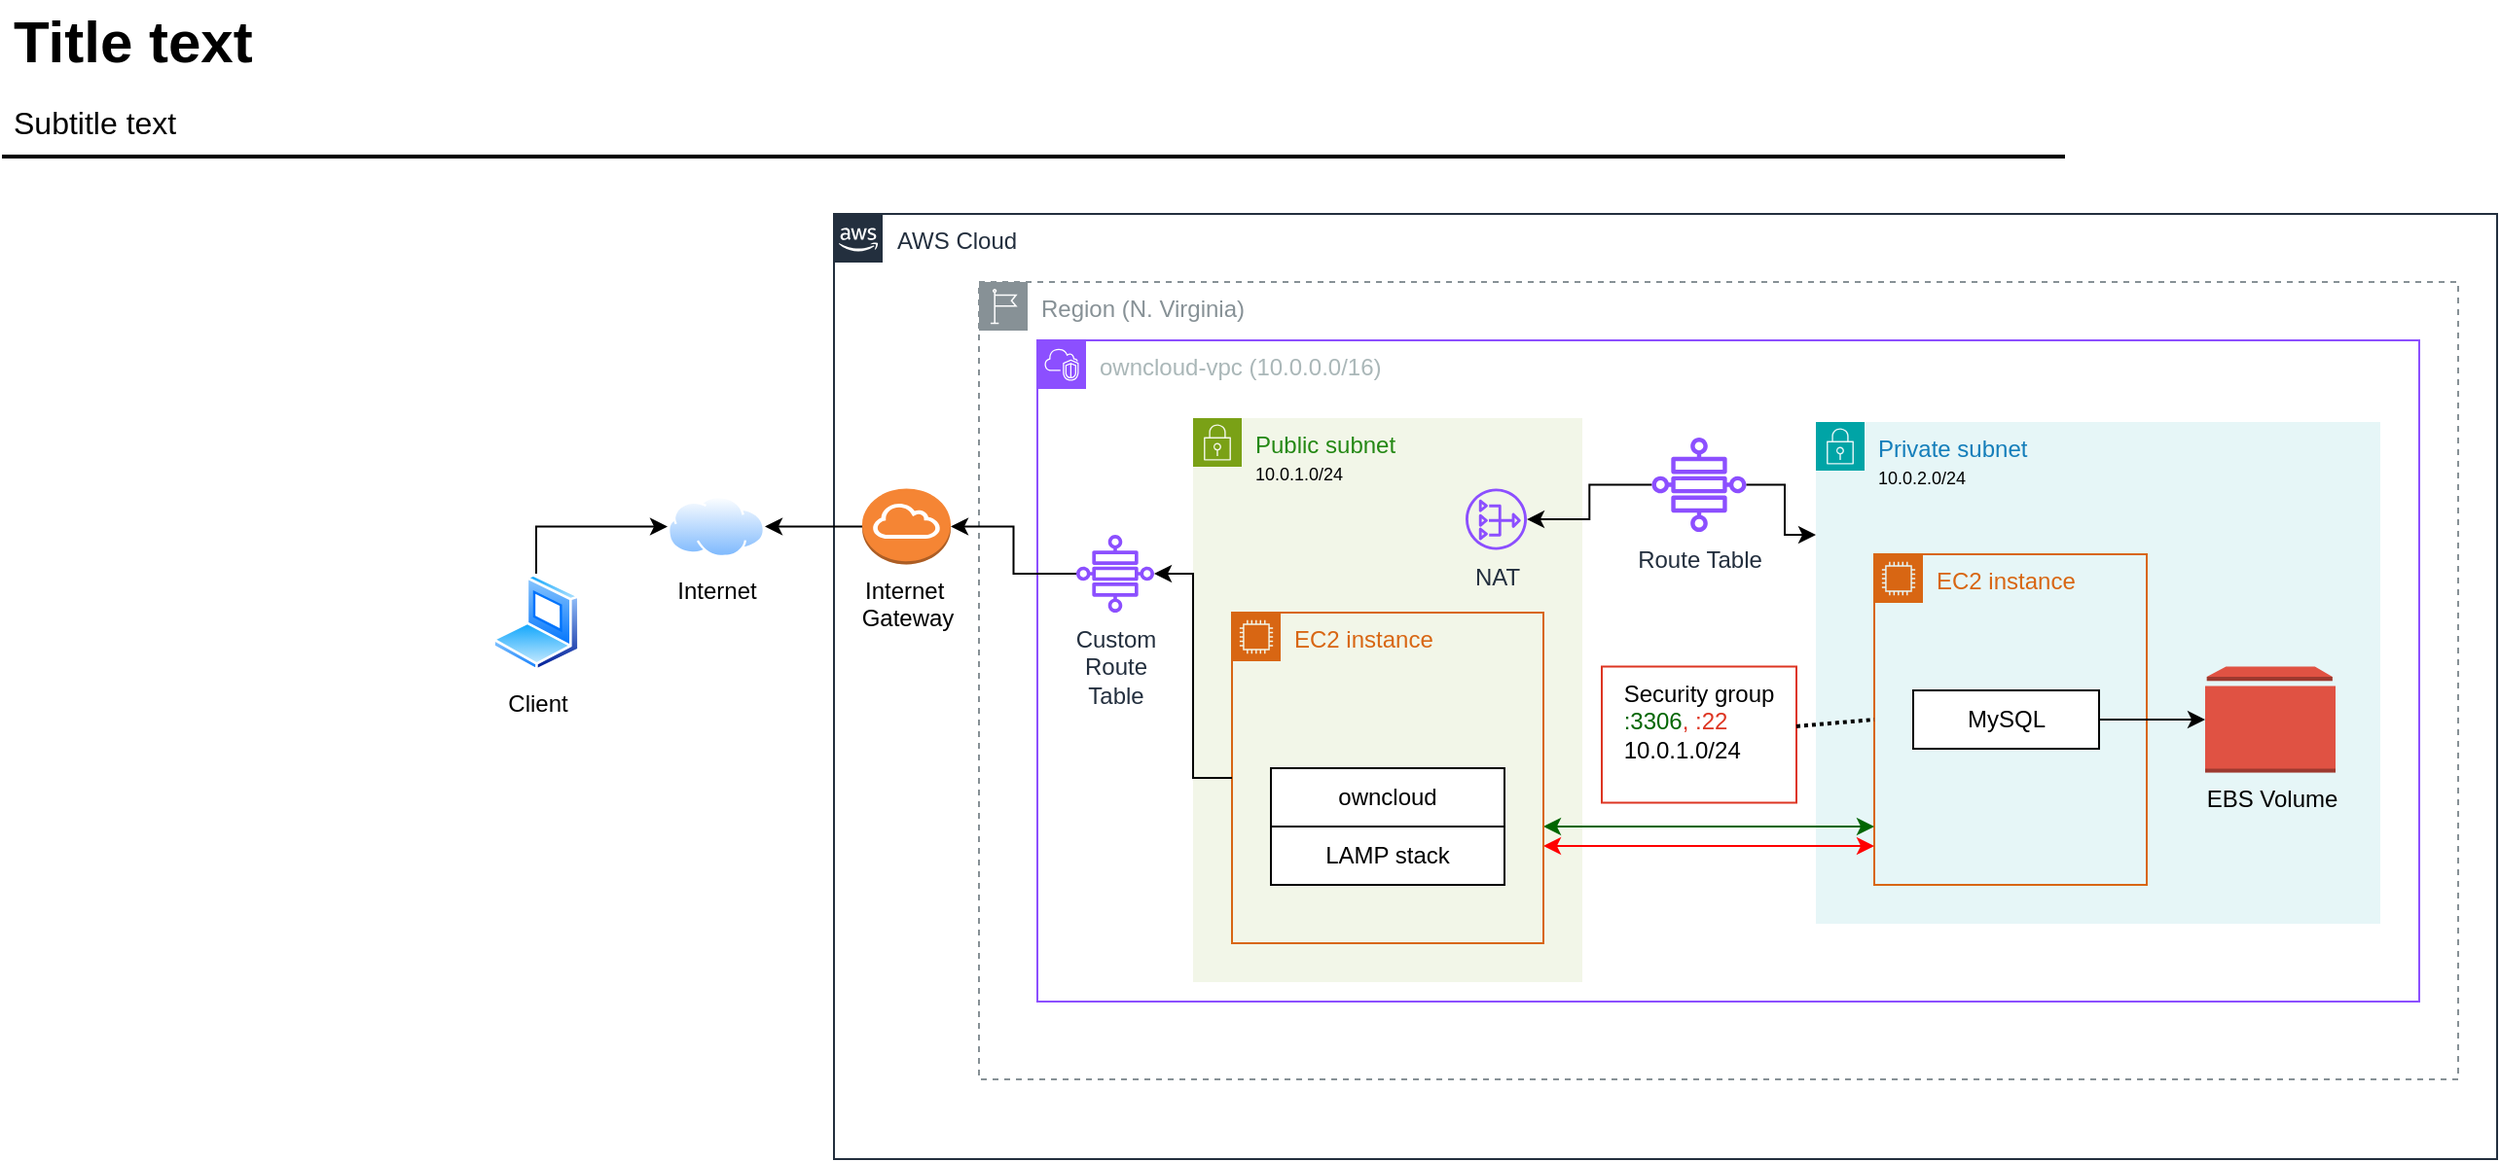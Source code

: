 <mxfile version="26.0.2">
  <diagram id="Ht1M8jgEwFfnCIfOTk4-" name="Page-1">
    <mxGraphModel dx="1005" dy="685" grid="1" gridSize="10" guides="1" tooltips="1" connect="1" arrows="1" fold="1" page="1" pageScale="1" pageWidth="827" pageHeight="1169" math="0" shadow="0">
      <root>
        <mxCell id="0" />
        <mxCell id="1" parent="0" />
        <mxCell id="d1_RvUvYbC9fA-ZULbNM-6" value="Region (N. Virginia)" style="sketch=0;outlineConnect=0;gradientColor=none;html=1;whiteSpace=wrap;fontSize=12;fontStyle=0;shape=mxgraph.aws4.group;grIcon=mxgraph.aws4.group_region;strokeColor=#879196;fillColor=none;verticalAlign=top;align=left;spacingLeft=30;fontColor=#879196;dashed=1;" parent="1" vertex="1">
          <mxGeometry x="510" y="210" width="760" height="410" as="geometry" />
        </mxCell>
        <mxCell id="XTl-UQulXQObpidPsAFW-14" value="&lt;div&gt;Public subnet&lt;/div&gt;&lt;div&gt;&lt;font color=&quot;#000000&quot; style=&quot;font-size: 9px;&quot;&gt;10.0.1.0/24&lt;/font&gt;&lt;br&gt;&lt;/div&gt;" style="points=[[0,0],[0.25,0],[0.5,0],[0.75,0],[1,0],[1,0.25],[1,0.5],[1,0.75],[1,1],[0.75,1],[0.5,1],[0.25,1],[0,1],[0,0.75],[0,0.5],[0,0.25]];outlineConnect=0;gradientColor=none;html=1;whiteSpace=wrap;fontSize=12;fontStyle=0;container=1;pointerEvents=0;collapsible=0;recursiveResize=0;shape=mxgraph.aws4.group;grIcon=mxgraph.aws4.group_security_group;grStroke=0;strokeColor=#7AA116;fillColor=#F2F6E8;verticalAlign=top;align=left;spacingLeft=30;fontColor=#248814;dashed=0;" parent="1" vertex="1">
          <mxGeometry x="620" y="280" width="200" height="290" as="geometry" />
        </mxCell>
        <mxCell id="XTl-UQulXQObpidPsAFW-16" value="owncloud-vpc (10.0.0.0/16)" style="points=[[0,0],[0.25,0],[0.5,0],[0.75,0],[1,0],[1,0.25],[1,0.5],[1,0.75],[1,1],[0.75,1],[0.5,1],[0.25,1],[0,1],[0,0.75],[0,0.5],[0,0.25]];outlineConnect=0;gradientColor=none;html=1;whiteSpace=wrap;fontSize=12;fontStyle=0;container=1;pointerEvents=0;collapsible=0;recursiveResize=0;shape=mxgraph.aws4.group;grIcon=mxgraph.aws4.group_vpc2;strokeColor=#8C4FFF;fillColor=none;verticalAlign=top;align=left;spacingLeft=30;fontColor=#AAB7B8;dashed=0;" parent="1" vertex="1">
          <mxGeometry x="540" y="240" width="710" height="340" as="geometry" />
        </mxCell>
        <mxCell id="XTl-UQulXQObpidPsAFW-15" value="&lt;div&gt;Private subnet&lt;/div&gt;&lt;div&gt;&lt;font color=&quot;#000000&quot; style=&quot;font-size: 9px;&quot;&gt;10.0.2.0/24&lt;/font&gt;&lt;/div&gt;" style="points=[[0,0],[0.25,0],[0.5,0],[0.75,0],[1,0],[1,0.25],[1,0.5],[1,0.75],[1,1],[0.75,1],[0.5,1],[0.25,1],[0,1],[0,0.75],[0,0.5],[0,0.25]];outlineConnect=0;gradientColor=none;html=1;whiteSpace=wrap;fontSize=12;fontStyle=0;container=1;pointerEvents=0;collapsible=0;recursiveResize=0;shape=mxgraph.aws4.group;grIcon=mxgraph.aws4.group_security_group;grStroke=0;strokeColor=#00A4A6;fillColor=#E6F6F7;verticalAlign=top;align=left;spacingLeft=30;fontColor=#147EBA;dashed=0;" parent="XTl-UQulXQObpidPsAFW-16" vertex="1">
          <mxGeometry x="400" y="42" width="290" height="258" as="geometry" />
        </mxCell>
        <mxCell id="d1_RvUvYbC9fA-ZULbNM-3" value="EC2 instance" style="points=[[0,0],[0.25,0],[0.5,0],[0.75,0],[1,0],[1,0.25],[1,0.5],[1,0.75],[1,1],[0.75,1],[0.5,1],[0.25,1],[0,1],[0,0.75],[0,0.5],[0,0.25]];outlineConnect=0;gradientColor=none;html=1;whiteSpace=wrap;fontSize=12;fontStyle=0;container=1;pointerEvents=0;collapsible=0;recursiveResize=0;shape=mxgraph.aws4.group;grIcon=mxgraph.aws4.group_ec2_instance_contents;strokeColor=#D86613;fillColor=none;verticalAlign=top;align=left;spacingLeft=30;fontColor=#D86613;dashed=0;" parent="XTl-UQulXQObpidPsAFW-15" vertex="1">
          <mxGeometry x="30" y="68" width="140" height="170" as="geometry" />
        </mxCell>
        <mxCell id="YBMEygYE3PIorwjsRXTh-6" value="" style="endArrow=classic;startArrow=classic;html=1;rounded=0;strokeColor=#006600;" parent="XTl-UQulXQObpidPsAFW-16" edge="1">
          <mxGeometry width="50" height="50" relative="1" as="geometry">
            <mxPoint x="260" y="250" as="sourcePoint" />
            <mxPoint x="430" y="250" as="targetPoint" />
          </mxGeometry>
        </mxCell>
        <mxCell id="UEzPUAAOIrF-is8g5C7q-2" value="AWS Cloud" style="points=[[0,0],[0.25,0],[0.5,0],[0.75,0],[1,0],[1,0.25],[1,0.5],[1,0.75],[1,1],[0.75,1],[0.5,1],[0.25,1],[0,1],[0,0.75],[0,0.5],[0,0.25]];outlineConnect=0;gradientColor=none;html=1;whiteSpace=wrap;fontSize=12;fontStyle=0;shape=mxgraph.aws4.group;grIcon=mxgraph.aws4.group_aws_cloud_alt;strokeColor=#232F3E;fillColor=none;verticalAlign=top;align=left;spacingLeft=30;fontColor=#232F3E;dashed=0;container=1;pointerEvents=0;collapsible=0;recursiveResize=0;" parent="1" vertex="1">
          <mxGeometry x="435.5" y="175" width="854.5" height="486" as="geometry" />
        </mxCell>
        <mxCell id="XTl-UQulXQObpidPsAFW-11" value="&lt;div&gt;Internet&amp;nbsp;&lt;/div&gt;&lt;div&gt;Gateway&lt;/div&gt;" style="outlineConnect=0;dashed=0;verticalLabelPosition=bottom;verticalAlign=top;align=center;html=1;shape=mxgraph.aws3.internet_gateway;fillColor=#F58534;gradientColor=none;" parent="UEzPUAAOIrF-is8g5C7q-2" vertex="1">
          <mxGeometry x="14.5" y="141.25" width="45.5" height="39" as="geometry" />
        </mxCell>
        <mxCell id="d1_RvUvYbC9fA-ZULbNM-13" style="edgeStyle=orthogonalEdgeStyle;rounded=0;orthogonalLoop=1;jettySize=auto;html=1;" parent="UEzPUAAOIrF-is8g5C7q-2" source="d1_RvUvYbC9fA-ZULbNM-4" target="d1_RvUvYbC9fA-ZULbNM-11" edge="1">
          <mxGeometry relative="1" as="geometry" />
        </mxCell>
        <mxCell id="d1_RvUvYbC9fA-ZULbNM-4" value="MySQL" style="rounded=0;whiteSpace=wrap;html=1;" parent="UEzPUAAOIrF-is8g5C7q-2" vertex="1">
          <mxGeometry x="554.5" y="245" width="95.5" height="30" as="geometry" />
        </mxCell>
        <mxCell id="d1_RvUvYbC9fA-ZULbNM-11" value="EBS Volume" style="outlineConnect=0;dashed=0;verticalLabelPosition=bottom;verticalAlign=top;align=center;html=1;shape=mxgraph.aws3.volume;fillColor=#E05243;gradientColor=none;" parent="UEzPUAAOIrF-is8g5C7q-2" vertex="1">
          <mxGeometry x="704.5" y="232.75" width="67" height="54.5" as="geometry" />
        </mxCell>
        <mxCell id="YBMEygYE3PIorwjsRXTh-3" value="&lt;div&gt;&lt;span style=&quot;color: rgb(0, 0, 0);&quot;&gt;Security group&lt;/span&gt;&lt;/div&gt;&lt;div align=&quot;left&quot;&gt;&lt;span style=&quot;color: rgb(0, 102, 0);&quot;&gt;:3306&lt;/span&gt;, :22&lt;/div&gt;&lt;div align=&quot;left&quot;&gt;&lt;span style=&quot;color: rgb(0, 0, 0);&quot;&gt;10.0.1.0/24&lt;/span&gt;&lt;br&gt;&lt;/div&gt;" style="fillColor=none;strokeColor=#DD3522;verticalAlign=top;fontStyle=0;fontColor=#DD3522;whiteSpace=wrap;html=1;" parent="UEzPUAAOIrF-is8g5C7q-2" vertex="1">
          <mxGeometry x="394.5" y="232.75" width="100" height="70" as="geometry" />
        </mxCell>
        <mxCell id="YBMEygYE3PIorwjsRXTh-5" value="" style="endArrow=classic;startArrow=classic;html=1;rounded=0;strokeColor=#FF0000;" parent="UEzPUAAOIrF-is8g5C7q-2" edge="1">
          <mxGeometry width="50" height="50" relative="1" as="geometry">
            <mxPoint x="364.5" y="325" as="sourcePoint" />
            <mxPoint x="534.5" y="325" as="targetPoint" />
          </mxGeometry>
        </mxCell>
        <mxCell id="BF0BEf-UZlGAN-XrVaiX-1" value="NAT" style="sketch=0;outlineConnect=0;fontColor=#232F3E;gradientColor=none;fillColor=#8C4FFF;strokeColor=none;dashed=0;verticalLabelPosition=bottom;verticalAlign=top;align=center;html=1;fontSize=12;fontStyle=0;aspect=fixed;pointerEvents=1;shape=mxgraph.aws4.nat_gateway;" vertex="1" parent="UEzPUAAOIrF-is8g5C7q-2">
          <mxGeometry x="324.5" y="141.25" width="31.5" height="31.5" as="geometry" />
        </mxCell>
        <mxCell id="XTl-UQulXQObpidPsAFW-19" value="EC2 instance" style="points=[[0,0],[0.25,0],[0.5,0],[0.75,0],[1,0],[1,0.25],[1,0.5],[1,0.75],[1,1],[0.75,1],[0.5,1],[0.25,1],[0,1],[0,0.75],[0,0.5],[0,0.25]];outlineConnect=0;gradientColor=none;html=1;whiteSpace=wrap;fontSize=12;fontStyle=0;container=1;pointerEvents=0;collapsible=0;recursiveResize=0;shape=mxgraph.aws4.group;grIcon=mxgraph.aws4.group_ec2_instance_contents;strokeColor=#D86613;fillColor=none;verticalAlign=top;align=left;spacingLeft=30;fontColor=#D86613;dashed=0;" parent="UEzPUAAOIrF-is8g5C7q-2" vertex="1">
          <mxGeometry x="204.5" y="205" width="160" height="170" as="geometry" />
        </mxCell>
        <mxCell id="BF0BEf-UZlGAN-XrVaiX-4" style="edgeStyle=orthogonalEdgeStyle;rounded=0;orthogonalLoop=1;jettySize=auto;html=1;" edge="1" parent="UEzPUAAOIrF-is8g5C7q-2" source="BF0BEf-UZlGAN-XrVaiX-2" target="BF0BEf-UZlGAN-XrVaiX-1">
          <mxGeometry relative="1" as="geometry" />
        </mxCell>
        <mxCell id="BF0BEf-UZlGAN-XrVaiX-2" value="&lt;div&gt;Route Table&lt;/div&gt;" style="sketch=0;outlineConnect=0;fontColor=#232F3E;gradientColor=none;fillColor=#8C4FFF;strokeColor=none;dashed=0;verticalLabelPosition=bottom;verticalAlign=top;align=center;html=1;fontSize=12;fontStyle=0;aspect=fixed;pointerEvents=1;shape=mxgraph.aws4.cloud_wan_transit_gateway_route_table_attachment;" vertex="1" parent="UEzPUAAOIrF-is8g5C7q-2">
          <mxGeometry x="420.25" y="115" width="48.5" height="48.5" as="geometry" />
        </mxCell>
        <mxCell id="-QjtrjUzRDEMRZ5MF8oH-47" value="Title text" style="text;html=1;resizable=0;points=[];autosize=1;align=left;verticalAlign=top;spacingTop=-4;fontSize=30;fontStyle=1" parent="1" vertex="1">
          <mxGeometry x="12" y="65.5" width="130" height="40" as="geometry" />
        </mxCell>
        <mxCell id="-QjtrjUzRDEMRZ5MF8oH-48" value="Subtitle text&lt;br style=&quot;font-size: 16px&quot;&gt;" style="text;html=1;resizable=0;points=[];autosize=1;align=left;verticalAlign=top;spacingTop=-4;fontSize=16" parent="1" vertex="1">
          <mxGeometry x="12" y="115.5" width="100" height="20" as="geometry" />
        </mxCell>
        <mxCell id="SCVMTBWpLvtzJIhz15lM-1" value="" style="line;strokeWidth=2;html=1;fontSize=14;" parent="1" vertex="1">
          <mxGeometry x="8" y="140.5" width="1060" height="10" as="geometry" />
        </mxCell>
        <mxCell id="XTl-UQulXQObpidPsAFW-2" value="&lt;div&gt;Internet&lt;/div&gt;" style="image;aspect=fixed;perimeter=ellipsePerimeter;html=1;align=center;shadow=0;dashed=0;spacingTop=3;image=img/lib/active_directory/internet_cloud.svg;" parent="1" vertex="1">
          <mxGeometry x="350" y="320" width="50" height="31.5" as="geometry" />
        </mxCell>
        <mxCell id="XTl-UQulXQObpidPsAFW-9" style="edgeStyle=orthogonalEdgeStyle;rounded=0;orthogonalLoop=1;jettySize=auto;html=1;exitX=0.5;exitY=0;exitDx=0;exitDy=0;entryX=0;entryY=0.5;entryDx=0;entryDy=0;" parent="1" source="XTl-UQulXQObpidPsAFW-1" target="XTl-UQulXQObpidPsAFW-2" edge="1">
          <mxGeometry relative="1" as="geometry" />
        </mxCell>
        <mxCell id="d1_RvUvYbC9fA-ZULbNM-7" value="&lt;div&gt;Custom &lt;br&gt;&lt;/div&gt;&lt;div&gt;Route&lt;/div&gt;&lt;div&gt;Table&lt;br&gt;&lt;/div&gt;" style="sketch=0;outlineConnect=0;fontColor=#232F3E;gradientColor=none;fillColor=#8C4FFF;strokeColor=none;dashed=0;verticalLabelPosition=bottom;verticalAlign=top;align=center;html=1;fontSize=12;fontStyle=0;aspect=fixed;pointerEvents=1;shape=mxgraph.aws4.cloud_wan_transit_gateway_route_table_attachment;" parent="1" vertex="1">
          <mxGeometry x="560" y="340" width="40" height="40" as="geometry" />
        </mxCell>
        <mxCell id="d1_RvUvYbC9fA-ZULbNM-1" value="owncloud" style="rounded=0;whiteSpace=wrap;html=1;" parent="1" vertex="1">
          <mxGeometry x="660" y="460" width="120" height="30" as="geometry" />
        </mxCell>
        <mxCell id="d1_RvUvYbC9fA-ZULbNM-2" value="LAMP stack" style="rounded=0;whiteSpace=wrap;html=1;" parent="1" vertex="1">
          <mxGeometry x="660" y="490" width="120" height="30" as="geometry" />
        </mxCell>
        <mxCell id="d1_RvUvYbC9fA-ZULbNM-8" style="edgeStyle=orthogonalEdgeStyle;rounded=0;orthogonalLoop=1;jettySize=auto;html=1;" parent="1" source="XTl-UQulXQObpidPsAFW-19" target="d1_RvUvYbC9fA-ZULbNM-7" edge="1">
          <mxGeometry relative="1" as="geometry" />
        </mxCell>
        <mxCell id="d1_RvUvYbC9fA-ZULbNM-9" style="edgeStyle=orthogonalEdgeStyle;rounded=0;orthogonalLoop=1;jettySize=auto;html=1;entryX=1;entryY=0.5;entryDx=0;entryDy=0;entryPerimeter=0;" parent="1" source="d1_RvUvYbC9fA-ZULbNM-7" target="XTl-UQulXQObpidPsAFW-11" edge="1">
          <mxGeometry relative="1" as="geometry" />
        </mxCell>
        <mxCell id="d1_RvUvYbC9fA-ZULbNM-10" style="edgeStyle=orthogonalEdgeStyle;rounded=0;orthogonalLoop=1;jettySize=auto;html=1;entryX=1;entryY=0.5;entryDx=0;entryDy=0;" parent="1" source="XTl-UQulXQObpidPsAFW-11" target="XTl-UQulXQObpidPsAFW-2" edge="1">
          <mxGeometry relative="1" as="geometry" />
        </mxCell>
        <mxCell id="YBMEygYE3PIorwjsRXTh-4" value="" style="endArrow=none;dashed=1;html=1;strokeWidth=2;rounded=0;entryX=0;entryY=0.5;entryDx=0;entryDy=0;dashPattern=1 1;" parent="1" source="YBMEygYE3PIorwjsRXTh-3" target="d1_RvUvYbC9fA-ZULbNM-3" edge="1">
          <mxGeometry width="50" height="50" relative="1" as="geometry">
            <mxPoint x="850" y="500" as="sourcePoint" />
            <mxPoint x="900" y="450" as="targetPoint" />
          </mxGeometry>
        </mxCell>
        <mxCell id="BF0BEf-UZlGAN-XrVaiX-3" style="edgeStyle=orthogonalEdgeStyle;rounded=0;orthogonalLoop=1;jettySize=auto;html=1;" edge="1" parent="1" source="BF0BEf-UZlGAN-XrVaiX-2" target="XTl-UQulXQObpidPsAFW-15">
          <mxGeometry relative="1" as="geometry">
            <Array as="points">
              <mxPoint x="924" y="314" />
              <mxPoint x="924" y="340" />
            </Array>
          </mxGeometry>
        </mxCell>
        <mxCell id="XTl-UQulXQObpidPsAFW-1" value="Client" style="image;aspect=fixed;perimeter=ellipsePerimeter;html=1;align=center;shadow=0;dashed=0;spacingTop=3;image=img/lib/active_directory/laptop_client.svg;" parent="1" vertex="1">
          <mxGeometry x="260" y="360" width="45" height="50" as="geometry" />
        </mxCell>
      </root>
    </mxGraphModel>
  </diagram>
</mxfile>
